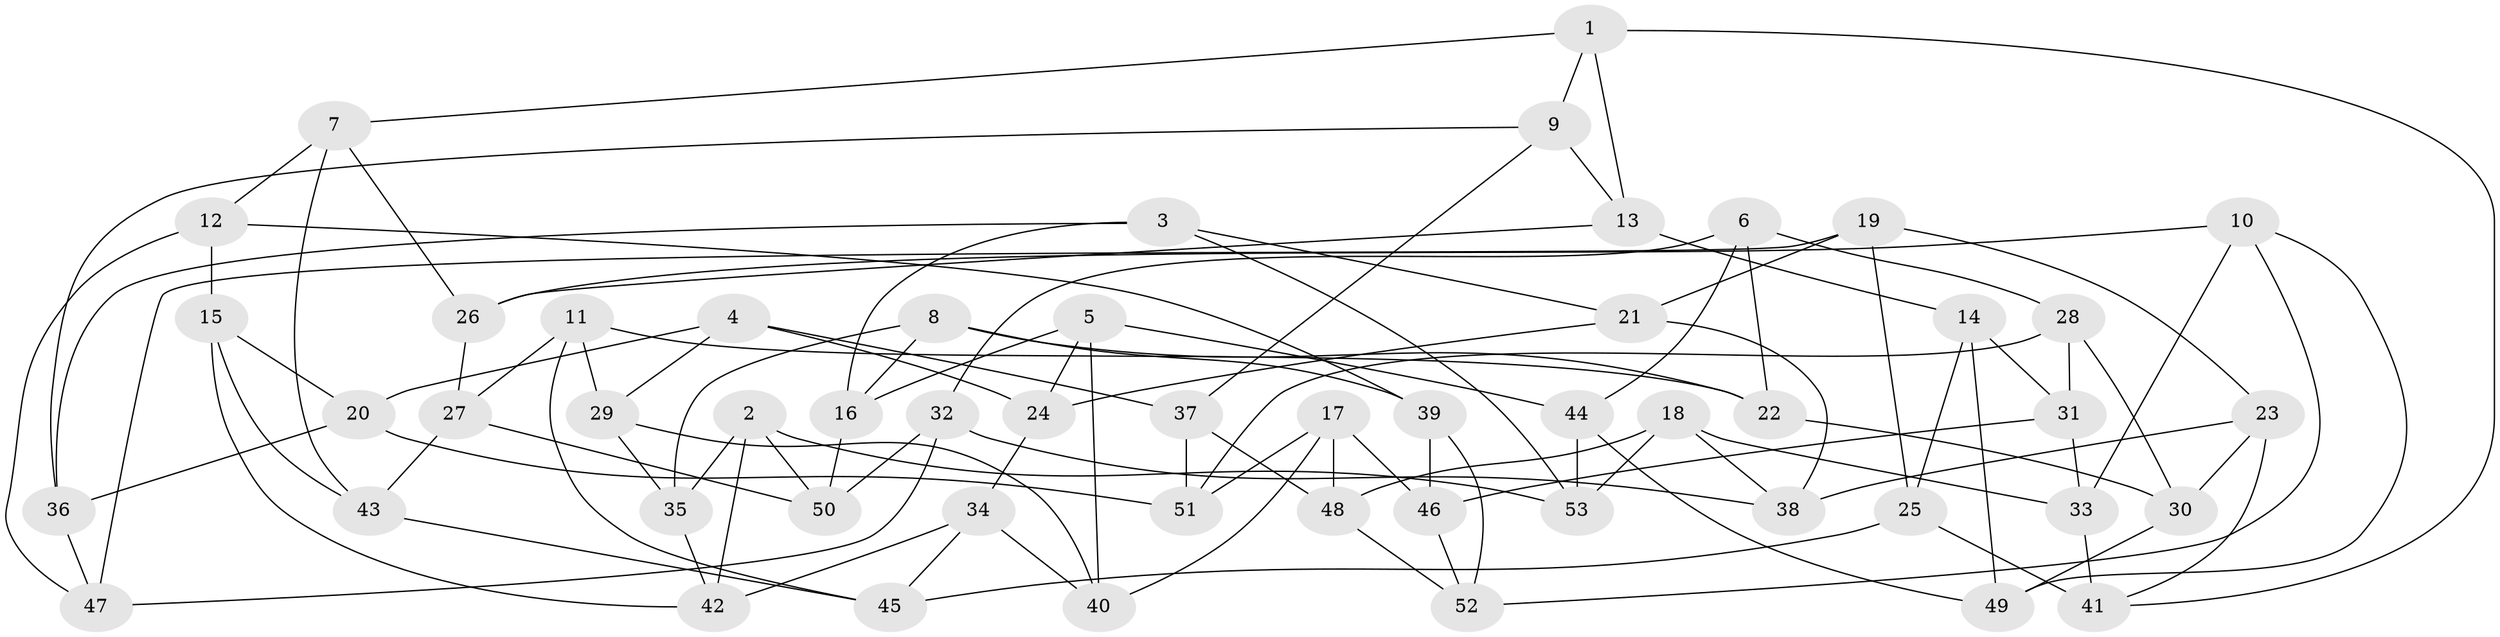 // coarse degree distribution, {10: 0.047619047619047616, 3: 0.14285714285714285, 9: 0.047619047619047616, 8: 0.09523809523809523, 7: 0.2857142857142857, 5: 0.09523809523809523, 6: 0.09523809523809523, 4: 0.19047619047619047}
// Generated by graph-tools (version 1.1) at 2025/21/03/04/25 18:21:02]
// undirected, 53 vertices, 106 edges
graph export_dot {
graph [start="1"]
  node [color=gray90,style=filled];
  1;
  2;
  3;
  4;
  5;
  6;
  7;
  8;
  9;
  10;
  11;
  12;
  13;
  14;
  15;
  16;
  17;
  18;
  19;
  20;
  21;
  22;
  23;
  24;
  25;
  26;
  27;
  28;
  29;
  30;
  31;
  32;
  33;
  34;
  35;
  36;
  37;
  38;
  39;
  40;
  41;
  42;
  43;
  44;
  45;
  46;
  47;
  48;
  49;
  50;
  51;
  52;
  53;
  1 -- 7;
  1 -- 9;
  1 -- 13;
  1 -- 41;
  2 -- 53;
  2 -- 35;
  2 -- 42;
  2 -- 50;
  3 -- 53;
  3 -- 36;
  3 -- 16;
  3 -- 21;
  4 -- 20;
  4 -- 37;
  4 -- 29;
  4 -- 24;
  5 -- 44;
  5 -- 16;
  5 -- 40;
  5 -- 24;
  6 -- 22;
  6 -- 44;
  6 -- 28;
  6 -- 32;
  7 -- 26;
  7 -- 12;
  7 -- 43;
  8 -- 16;
  8 -- 22;
  8 -- 39;
  8 -- 35;
  9 -- 13;
  9 -- 37;
  9 -- 36;
  10 -- 26;
  10 -- 33;
  10 -- 52;
  10 -- 49;
  11 -- 29;
  11 -- 22;
  11 -- 27;
  11 -- 45;
  12 -- 47;
  12 -- 15;
  12 -- 39;
  13 -- 14;
  13 -- 26;
  14 -- 49;
  14 -- 31;
  14 -- 25;
  15 -- 20;
  15 -- 43;
  15 -- 42;
  16 -- 50;
  17 -- 46;
  17 -- 48;
  17 -- 40;
  17 -- 51;
  18 -- 48;
  18 -- 33;
  18 -- 53;
  18 -- 38;
  19 -- 23;
  19 -- 25;
  19 -- 21;
  19 -- 47;
  20 -- 36;
  20 -- 51;
  21 -- 38;
  21 -- 24;
  22 -- 30;
  23 -- 30;
  23 -- 41;
  23 -- 38;
  24 -- 34;
  25 -- 45;
  25 -- 41;
  26 -- 27;
  27 -- 50;
  27 -- 43;
  28 -- 31;
  28 -- 51;
  28 -- 30;
  29 -- 40;
  29 -- 35;
  30 -- 49;
  31 -- 33;
  31 -- 46;
  32 -- 50;
  32 -- 38;
  32 -- 47;
  33 -- 41;
  34 -- 42;
  34 -- 45;
  34 -- 40;
  35 -- 42;
  36 -- 47;
  37 -- 48;
  37 -- 51;
  39 -- 46;
  39 -- 52;
  43 -- 45;
  44 -- 49;
  44 -- 53;
  46 -- 52;
  48 -- 52;
}
